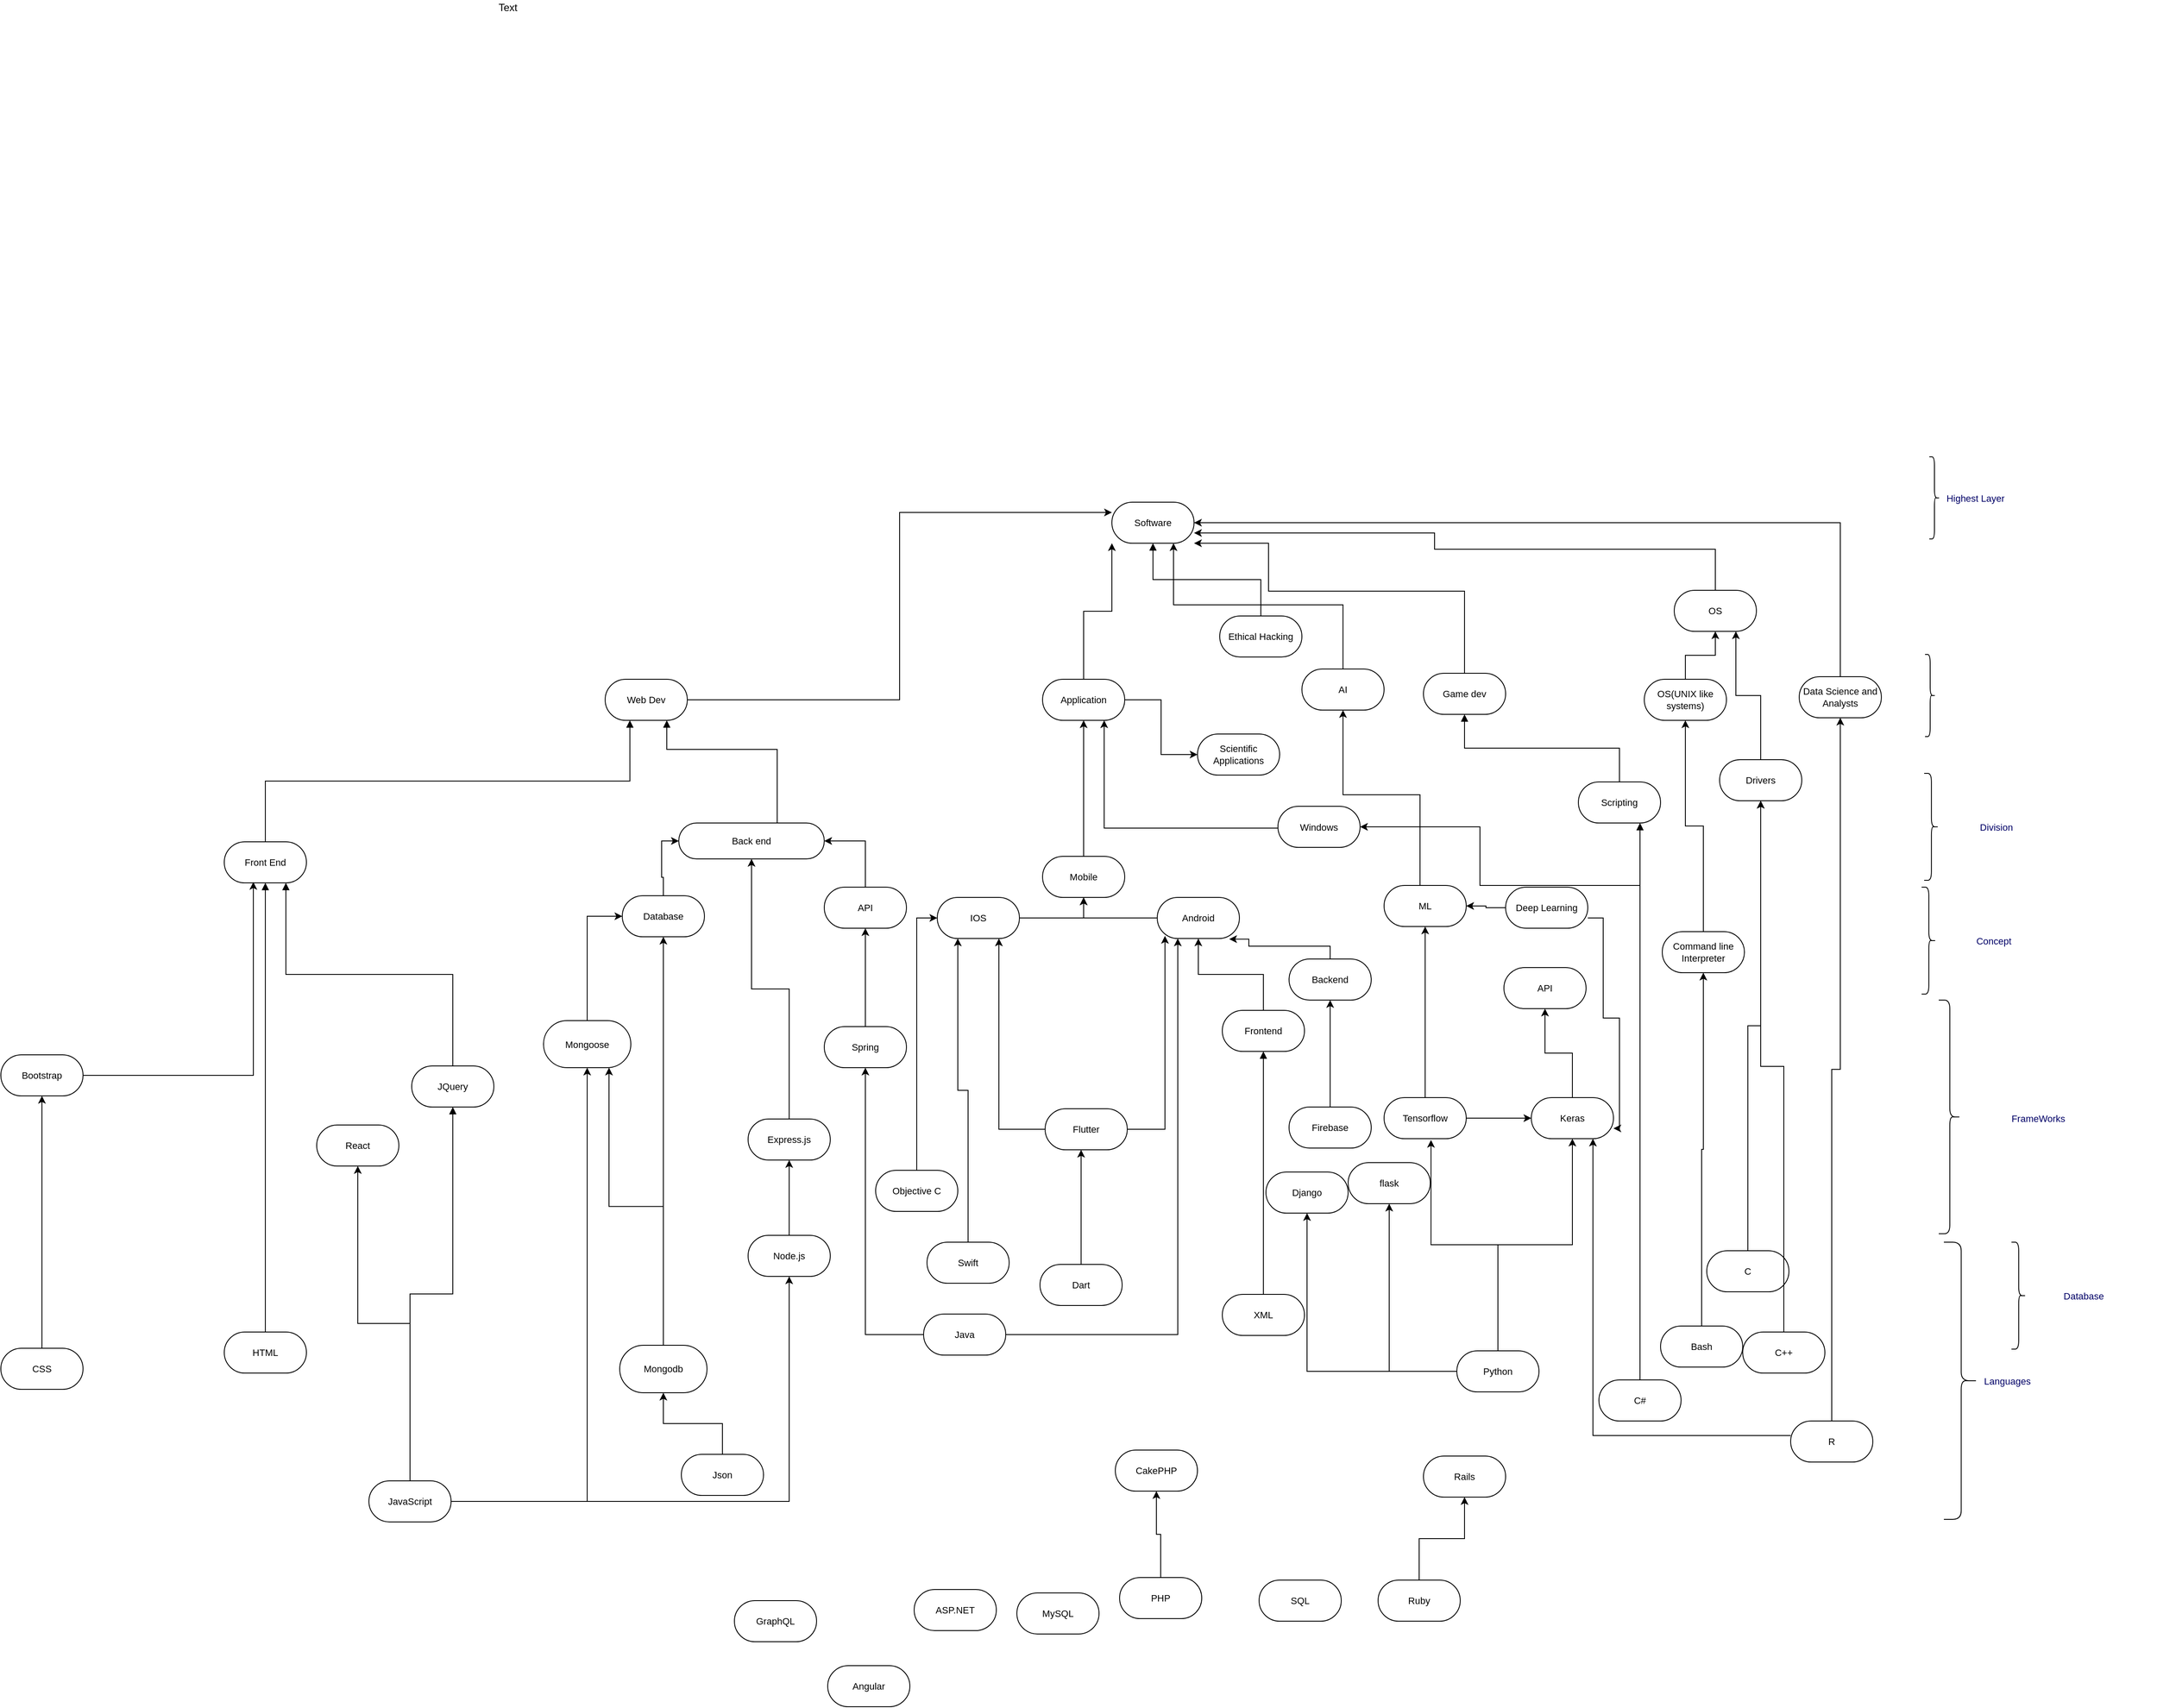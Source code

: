 <mxfile version="13.0.3" type="device"><diagram id="pAUlCY2V2whUjeafS55t" name="Page-1"><mxGraphModel dx="5240" dy="2980" grid="0" gridSize="10" guides="1" tooltips="1" connect="1" arrows="1" fold="1" page="0" pageScale="1" pageWidth="1169" pageHeight="827" math="0" shadow="0"><root><mxCell id="0"/><mxCell id="1" parent="0"/><UserObject label="Software" lucidchartObjectId="UhRVEY94wC.c" id="UGe1I49gDKQjitFiOvtG-1"><mxCell style="html=1;whiteSpace=wrap;rounded=1;arcSize=50;fontSize=11;fontColor=#000000;spacing=3;strokeOpacity=100;" parent="1" vertex="1"><mxGeometry x="-50" y="-228" width="96" height="48" as="geometry"/></mxCell></UserObject><mxCell id="ax3V9Tw7T8sKRPR4ui8O-41" style="edgeStyle=orthogonalEdgeStyle;rounded=0;orthogonalLoop=1;jettySize=auto;html=1;entryX=0.5;entryY=1;entryDx=0;entryDy=0;fontColor=#000066;" parent="1" source="UGe1I49gDKQjitFiOvtG-2" target="ax3V9Tw7T8sKRPR4ui8O-37" edge="1"><mxGeometry relative="1" as="geometry"/></mxCell><UserObject label="Mobile" lucidchartObjectId="pjRVcNEyTyrJ" id="UGe1I49gDKQjitFiOvtG-2"><mxCell style="html=1;whiteSpace=wrap;rounded=1;arcSize=50;fontSize=11;fontColor=#000000;spacing=3;strokeOpacity=100;" parent="1" vertex="1"><mxGeometry x="-131" y="186" width="96" height="48" as="geometry"/></mxCell></UserObject><UserObject label="Ethical Hacking" lucidchartObjectId="GjRV_AYitxwq" id="UGe1I49gDKQjitFiOvtG-3"><mxCell style="html=1;whiteSpace=wrap;rounded=1;arcSize=50;fontSize=11;fontColor=#000000;spacing=3;strokeOpacity=100;" parent="1" vertex="1"><mxGeometry x="76" y="-95" width="96" height="48" as="geometry"/></mxCell></UserObject><mxCell id="ax3V9Tw7T8sKRPR4ui8O-58" style="edgeStyle=orthogonalEdgeStyle;rounded=0;orthogonalLoop=1;jettySize=auto;html=1;entryX=1;entryY=1;entryDx=0;entryDy=0;fontColor=#000066;" parent="1" source="UGe1I49gDKQjitFiOvtG-4" target="UGe1I49gDKQjitFiOvtG-1" edge="1"><mxGeometry relative="1" as="geometry"><Array as="points"><mxPoint x="362" y="-124"/><mxPoint x="133" y="-124"/><mxPoint x="133" y="-180"/></Array></mxGeometry></mxCell><UserObject label="Game dev" lucidchartObjectId="KjRVrELm40YV" id="UGe1I49gDKQjitFiOvtG-4"><mxCell style="html=1;whiteSpace=wrap;rounded=1;arcSize=50;fontSize=11;fontColor=#000000;spacing=3;strokeOpacity=100;" parent="1" vertex="1"><mxGeometry x="314" y="-28" width="96" height="48" as="geometry"/></mxCell></UserObject><mxCell id="ax3V9Tw7T8sKRPR4ui8O-51" style="edgeStyle=orthogonalEdgeStyle;rounded=0;orthogonalLoop=1;jettySize=auto;html=1;entryX=1;entryY=0.5;entryDx=0;entryDy=0;fontColor=#000066;" parent="1" source="UGe1I49gDKQjitFiOvtG-5" target="UGe1I49gDKQjitFiOvtG-1" edge="1"><mxGeometry relative="1" as="geometry"><Array as="points"><mxPoint x="801" y="-204"/></Array></mxGeometry></mxCell><UserObject label="Data Science and Analysts" lucidchartObjectId="NjRV7VAWpv.F" id="UGe1I49gDKQjitFiOvtG-5"><mxCell style="html=1;whiteSpace=wrap;rounded=1;arcSize=50;fontSize=11;fontColor=#000000;spacing=3;strokeOpacity=100;" parent="1" vertex="1"><mxGeometry x="753" y="-24" width="96" height="48" as="geometry"/></mxCell></UserObject><mxCell id="ax3V9Tw7T8sKRPR4ui8O-50" style="edgeStyle=orthogonalEdgeStyle;rounded=0;orthogonalLoop=1;jettySize=auto;html=1;entryX=0;entryY=0.25;entryDx=0;entryDy=0;fontColor=#000066;" parent="1" source="UGe1I49gDKQjitFiOvtG-7" target="UGe1I49gDKQjitFiOvtG-1" edge="1"><mxGeometry relative="1" as="geometry"/></mxCell><UserObject label="Web Dev" lucidchartObjectId="ZjRVGJavr28r" id="UGe1I49gDKQjitFiOvtG-7"><mxCell style="html=1;whiteSpace=wrap;rounded=1;arcSize=50;fontSize=11;fontColor=#000000;spacing=3;strokeOpacity=100;" parent="1" vertex="1"><mxGeometry x="-642" y="-21" width="96" height="48" as="geometry"/></mxCell></UserObject><UserObject label="" lucidchartObjectId="DlRV8R~KRiv7" id="UGe1I49gDKQjitFiOvtG-10"><mxCell style="html=1;jettySize=18;fontSize=11;strokeOpacity=100;rounded=1;arcSize=0;edgeStyle=orthogonalEdgeStyle;startArrow=none;;endArrow=block;endFill=1;;exitX=0.5;exitY=-0.013;exitPerimeter=1;entryX=0.5;entryY=1.012;entryPerimeter=1;" parent="1" source="UGe1I49gDKQjitFiOvtG-3" target="UGe1I49gDKQjitFiOvtG-1" edge="1"><mxGeometry width="100" height="100" relative="1" as="geometry"><Array as="points"/></mxGeometry></mxCell></UserObject><mxCell id="UGe1I49gDKQjitFiOvtG-14" value="" style="strokeColor=none;fillColor=none;fontSize=11;spacing=3;strokeOpacity=100;html=1;" parent="1" vertex="1"><mxGeometry x="905" y="-281" width="96" height="96" as="geometry"/></mxCell><mxCell id="UGe1I49gDKQjitFiOvtG-15" value="" style="shape=curlyBracket;rounded=1;flipH=1;fontSize=11;spacing=3;strokeOpacity=100;" parent="UGe1I49gDKQjitFiOvtG-14" vertex="1"><mxGeometry width="12" height="96" as="geometry"/></mxCell><mxCell id="UGe1I49gDKQjitFiOvtG-16" value="Highest Layer" style="strokeColor=none;fillColor=none;fontSize=11;spacing=3;strokeOpacity=100;fontColor=#000066;" parent="UGe1I49gDKQjitFiOvtG-14" vertex="1"><mxGeometry x="12" width="84" height="96" as="geometry"/></mxCell><mxCell id="UGe1I49gDKQjitFiOvtG-17" value="" style="strokeColor=none;fillColor=none;fontSize=11;spacing=3;strokeOpacity=100;html=1;fontColor=#000066;" parent="1" vertex="1"><mxGeometry x="900" y="-50" width="144" height="96" as="geometry"/></mxCell><mxCell id="UGe1I49gDKQjitFiOvtG-18" value="" style="shape=curlyBracket;rounded=1;flipH=1;fontSize=11;spacing=3;strokeOpacity=100;" parent="UGe1I49gDKQjitFiOvtG-17" vertex="1"><mxGeometry width="12" height="96" as="geometry"/></mxCell><mxCell id="UGe1I49gDKQjitFiOvtG-20" value="" style="strokeColor=none;fillColor=none;fontSize=11;spacing=3;strokeOpacity=100;html=1;fontColor=#000066;" parent="1" vertex="1"><mxGeometry x="899" y="89" width="152" height="125" as="geometry"/></mxCell><mxCell id="UGe1I49gDKQjitFiOvtG-21" value="" style="shape=curlyBracket;rounded=1;flipH=1;fontSize=11;spacing=3;strokeOpacity=100;" parent="UGe1I49gDKQjitFiOvtG-20" vertex="1"><mxGeometry width="16.889" height="125" as="geometry"/></mxCell><mxCell id="UGe1I49gDKQjitFiOvtG-22" value="Division" style="strokeColor=none;fillColor=none;fontSize=11;spacing=3;strokeOpacity=100;fontColor=#000066;" parent="UGe1I49gDKQjitFiOvtG-20" vertex="1"><mxGeometry x="16.889" width="135.111" height="125" as="geometry"/></mxCell><mxCell id="UGe1I49gDKQjitFiOvtG-23" value="" style="strokeColor=none;fillColor=none;fontSize=11;spacing=3;strokeOpacity=100;html=1;fontColor=#000066;" parent="1" vertex="1"><mxGeometry x="916" y="354" width="254" height="276" as="geometry"/></mxCell><mxCell id="UGe1I49gDKQjitFiOvtG-24" value="" style="shape=curlyBracket;rounded=1;flipH=1;fontSize=11;spacing=3;strokeOpacity=100;" parent="UGe1I49gDKQjitFiOvtG-23" vertex="1"><mxGeometry width="25.875" height="273.125" as="geometry"/></mxCell><mxCell id="UGe1I49gDKQjitFiOvtG-25" value="FrameWorks" style="strokeColor=none;fillColor=none;fontSize=11;spacing=3;strokeOpacity=100;fontColor=#000066;" parent="UGe1I49gDKQjitFiOvtG-23" vertex="1"><mxGeometry x="25.875" width="181.125" height="276" as="geometry"/></mxCell><mxCell id="UGe1I49gDKQjitFiOvtG-26" value="" style="strokeColor=none;fillColor=none;fontSize=11;spacing=3;strokeOpacity=100;html=1;fontColor=#FF6666;" parent="1" vertex="1"><mxGeometry x="922" y="637" width="108" height="324" as="geometry"/></mxCell><mxCell id="UGe1I49gDKQjitFiOvtG-27" value="" style="shape=curlyBracket;rounded=1;flipH=1;fontSize=11;spacing=3;strokeOpacity=100;" parent="UGe1I49gDKQjitFiOvtG-26" vertex="1"><mxGeometry width="40.5" height="324" as="geometry"/></mxCell><mxCell id="UGe1I49gDKQjitFiOvtG-28" value="Languages" style="strokeColor=none;fillColor=none;fontSize=11;spacing=3;strokeOpacity=100;fontColor=#000066;" parent="UGe1I49gDKQjitFiOvtG-26" vertex="1"><mxGeometry x="40.5" width="67.5" height="324" as="geometry"/></mxCell><mxCell id="ax3V9Tw7T8sKRPR4ui8O-27" style="edgeStyle=orthogonalEdgeStyle;rounded=0;orthogonalLoop=1;jettySize=auto;html=1;fontColor=#000066;" parent="1" source="UGe1I49gDKQjitFiOvtG-29" target="UGe1I49gDKQjitFiOvtG-60" edge="1"><mxGeometry relative="1" as="geometry"/></mxCell><mxCell id="ax3V9Tw7T8sKRPR4ui8O-28" style="edgeStyle=orthogonalEdgeStyle;rounded=0;orthogonalLoop=1;jettySize=auto;html=1;entryX=0.571;entryY=1.031;entryDx=0;entryDy=0;entryPerimeter=0;fontColor=#000066;" parent="1" source="UGe1I49gDKQjitFiOvtG-29" target="UGe1I49gDKQjitFiOvtG-59" edge="1"><mxGeometry relative="1" as="geometry"/></mxCell><mxCell id="SxkXoHnN2bvnYv3SDeNO-10" style="edgeStyle=orthogonalEdgeStyle;rounded=0;orthogonalLoop=1;jettySize=auto;html=1;entryX=0.5;entryY=1;entryDx=0;entryDy=0;" parent="1" source="UGe1I49gDKQjitFiOvtG-29" target="SxkXoHnN2bvnYv3SDeNO-7" edge="1"><mxGeometry relative="1" as="geometry"/></mxCell><mxCell id="SxkXoHnN2bvnYv3SDeNO-11" style="edgeStyle=orthogonalEdgeStyle;rounded=0;orthogonalLoop=1;jettySize=auto;html=1;entryX=0.5;entryY=1;entryDx=0;entryDy=0;" parent="1" source="UGe1I49gDKQjitFiOvtG-29" target="SxkXoHnN2bvnYv3SDeNO-8" edge="1"><mxGeometry relative="1" as="geometry"/></mxCell><UserObject label="Python" lucidchartObjectId="LrRVu1by1_w6" id="UGe1I49gDKQjitFiOvtG-29"><mxCell style="html=1;whiteSpace=wrap;rounded=1;arcSize=50;fontSize=11;fontColor=#000000;spacing=3;strokeOpacity=100;" parent="1" vertex="1"><mxGeometry x="353" y="764" width="96" height="48" as="geometry"/></mxCell></UserObject><mxCell id="ax3V9Tw7T8sKRPR4ui8O-11" style="edgeStyle=orthogonalEdgeStyle;rounded=0;orthogonalLoop=1;jettySize=auto;html=1;fontColor=#000066;" parent="1" source="UGe1I49gDKQjitFiOvtG-30" target="UGe1I49gDKQjitFiOvtG-56" edge="1"><mxGeometry relative="1" as="geometry"/></mxCell><mxCell id="ax3V9Tw7T8sKRPR4ui8O-18" style="edgeStyle=orthogonalEdgeStyle;rounded=0;orthogonalLoop=1;jettySize=auto;html=1;entryX=0.25;entryY=1;entryDx=0;entryDy=0;fontColor=#000066;" parent="1" source="UGe1I49gDKQjitFiOvtG-30" target="UGe1I49gDKQjitFiOvtG-67" edge="1"><mxGeometry relative="1" as="geometry"/></mxCell><UserObject label="Java" lucidchartObjectId="SrRVt4RhESOe" id="UGe1I49gDKQjitFiOvtG-30"><mxCell style="html=1;whiteSpace=wrap;rounded=1;arcSize=50;fontSize=11;fontColor=#000000;spacing=3;strokeOpacity=100;" parent="1" vertex="1"><mxGeometry x="-270" y="721" width="96" height="48" as="geometry"/></mxCell></UserObject><mxCell id="n5i7beiX2bVmnDVIwXsG-6" style="edgeStyle=orthogonalEdgeStyle;rounded=0;orthogonalLoop=1;jettySize=auto;html=1;" parent="1" source="UGe1I49gDKQjitFiOvtG-31" target="n5i7beiX2bVmnDVIwXsG-4" edge="1"><mxGeometry relative="1" as="geometry"/></mxCell><UserObject label="C" lucidchartObjectId="WrRVQ1YLPoxk" id="UGe1I49gDKQjitFiOvtG-31"><mxCell style="html=1;whiteSpace=wrap;rounded=1;arcSize=50;fontSize=11;fontColor=#000000;spacing=3;strokeOpacity=100;" parent="1" vertex="1"><mxGeometry x="645" y="647" width="96" height="48" as="geometry"/></mxCell></UserObject><mxCell id="n5i7beiX2bVmnDVIwXsG-7" style="edgeStyle=orthogonalEdgeStyle;rounded=0;orthogonalLoop=1;jettySize=auto;html=1;" parent="1" source="UGe1I49gDKQjitFiOvtG-32" target="n5i7beiX2bVmnDVIwXsG-4" edge="1"><mxGeometry relative="1" as="geometry"><mxPoint x="750.941" y="309.647" as="targetPoint"/></mxGeometry></mxCell><UserObject label="C++" lucidchartObjectId="0rRVny2cv8cx" id="UGe1I49gDKQjitFiOvtG-32"><mxCell style="html=1;whiteSpace=wrap;rounded=1;arcSize=50;fontSize=11;fontColor=#000000;spacing=3;strokeOpacity=100;" parent="1" vertex="1"><mxGeometry x="687" y="742" width="96" height="48" as="geometry"/></mxCell></UserObject><UserObject label="HTML" lucidchartObjectId="osRVKZzMshuz" id="UGe1I49gDKQjitFiOvtG-33"><mxCell style="html=1;whiteSpace=wrap;rounded=1;arcSize=50;fontSize=11;fontColor=#000000;spacing=3;strokeOpacity=100;" parent="1" vertex="1"><mxGeometry x="-1087" y="742" width="96" height="48" as="geometry"/></mxCell></UserObject><mxCell id="ax3V9Tw7T8sKRPR4ui8O-10" style="edgeStyle=orthogonalEdgeStyle;rounded=0;orthogonalLoop=1;jettySize=auto;html=1;entryX=0.5;entryY=1;entryDx=0;entryDy=0;fontColor=#000066;" parent="1" source="UGe1I49gDKQjitFiOvtG-34" target="UGe1I49gDKQjitFiOvtG-45" edge="1"><mxGeometry relative="1" as="geometry"/></mxCell><UserObject label="CSS" lucidchartObjectId="tsRVXiKIGTV-" id="UGe1I49gDKQjitFiOvtG-34"><mxCell style="html=1;whiteSpace=wrap;rounded=1;arcSize=50;fontSize=11;fontColor=#000000;spacing=3;strokeOpacity=100;" parent="1" vertex="1"><mxGeometry x="-1348" y="761" width="96" height="48" as="geometry"/></mxCell></UserObject><mxCell id="SxkXoHnN2bvnYv3SDeNO-17" style="edgeStyle=orthogonalEdgeStyle;rounded=0;orthogonalLoop=1;jettySize=auto;html=1;" parent="1" source="UGe1I49gDKQjitFiOvtG-35" target="SxkXoHnN2bvnYv3SDeNO-1" edge="1"><mxGeometry relative="1" as="geometry"/></mxCell><mxCell id="sP0e5EZ3fhWFo-RtDpId-5" style="edgeStyle=orthogonalEdgeStyle;rounded=0;orthogonalLoop=1;jettySize=auto;html=1;entryX=0.5;entryY=1;entryDx=0;entryDy=0;" parent="1" source="UGe1I49gDKQjitFiOvtG-35" target="sP0e5EZ3fhWFo-RtDpId-1" edge="1"><mxGeometry relative="1" as="geometry"/></mxCell><mxCell id="l2u1_L0pBMYKFEJhPlwZ-15" style="edgeStyle=orthogonalEdgeStyle;rounded=0;orthogonalLoop=1;jettySize=auto;html=1;" edge="1" parent="1" source="UGe1I49gDKQjitFiOvtG-35" target="l2u1_L0pBMYKFEJhPlwZ-8"><mxGeometry relative="1" as="geometry"/></mxCell><UserObject label="JavaScript" lucidchartObjectId="xsRVkPCvJlu2" id="UGe1I49gDKQjitFiOvtG-35"><mxCell style="html=1;whiteSpace=wrap;rounded=1;arcSize=50;fontSize=11;fontColor=#000000;spacing=3;strokeOpacity=100;" parent="1" vertex="1"><mxGeometry x="-918" y="916" width="96" height="48" as="geometry"/></mxCell></UserObject><mxCell id="n5i7beiX2bVmnDVIwXsG-9" style="edgeStyle=orthogonalEdgeStyle;rounded=0;orthogonalLoop=1;jettySize=auto;html=1;entryX=1;entryY=0.5;entryDx=0;entryDy=0;" parent="1" source="UGe1I49gDKQjitFiOvtG-36" target="ax3V9Tw7T8sKRPR4ui8O-43" edge="1"><mxGeometry relative="1" as="geometry"><Array as="points"><mxPoint x="567" y="220"/><mxPoint x="380" y="220"/><mxPoint x="380" y="152"/></Array></mxGeometry></mxCell><UserObject label="C#" lucidchartObjectId="EsRV4uVWa~Bk" id="UGe1I49gDKQjitFiOvtG-36"><mxCell style="html=1;whiteSpace=wrap;rounded=1;arcSize=50;fontSize=11;fontColor=#000000;spacing=3;strokeOpacity=100;" parent="1" vertex="1"><mxGeometry x="519" y="798" width="96" height="48" as="geometry"/></mxCell></UserObject><UserObject label="Front End" lucidchartObjectId="CvRVPEBj-4TO" id="UGe1I49gDKQjitFiOvtG-37"><mxCell style="html=1;whiteSpace=wrap;rounded=1;arcSize=50;fontSize=11;fontColor=#000000;spacing=3;strokeOpacity=100;" parent="1" vertex="1"><mxGeometry x="-1087" y="169" width="96" height="48" as="geometry"/></mxCell></UserObject><UserObject label="Back end" lucidchartObjectId="FvRVL3mJi9d5" id="UGe1I49gDKQjitFiOvtG-38"><mxCell style="html=1;whiteSpace=wrap;rounded=1;arcSize=50;fontSize=11;fontColor=#000000;spacing=3;strokeOpacity=100;" parent="1" vertex="1"><mxGeometry x="-556" y="147" width="170" height="42" as="geometry"/></mxCell></UserObject><UserObject label="Scripting" lucidchartObjectId="KvRVUe08IR1d" id="UGe1I49gDKQjitFiOvtG-40"><mxCell style="html=1;whiteSpace=wrap;rounded=1;arcSize=50;fontSize=11;fontColor=#000000;spacing=3;strokeOpacity=100;" parent="1" vertex="1"><mxGeometry x="495" y="99" width="96" height="48" as="geometry"/></mxCell></UserObject><UserObject label="" lucidchartObjectId="_wRVU_sAQ~52" id="UGe1I49gDKQjitFiOvtG-41"><mxCell style="html=1;jettySize=18;fontSize=11;strokeOpacity=100;rounded=1;arcSize=0;edgeStyle=orthogonalEdgeStyle;startArrow=none;;endArrow=block;endFill=1;;exitX=0.5;exitY=-0.013;exitPerimeter=1;entryX=0.75;entryY=1;entryDx=0;entryDy=0;" parent="1" source="UGe1I49gDKQjitFiOvtG-36" target="UGe1I49gDKQjitFiOvtG-40" edge="1"><mxGeometry width="100" height="100" relative="1" as="geometry"><Array as="points"/></mxGeometry></mxCell></UserObject><UserObject label="" lucidchartObjectId="~wRVJvpWnLx2" id="UGe1I49gDKQjitFiOvtG-42"><mxCell style="html=1;jettySize=18;fontSize=11;strokeOpacity=100;rounded=1;arcSize=0;edgeStyle=orthogonalEdgeStyle;startArrow=none;;endArrow=block;endFill=1;;exitX=0.5;exitY=-0.013;exitPerimeter=1;entryX=0.5;entryY=1.012;entryPerimeter=1;" parent="1" source="UGe1I49gDKQjitFiOvtG-40" target="UGe1I49gDKQjitFiOvtG-4" edge="1"><mxGeometry width="100" height="100" relative="1" as="geometry"><Array as="points"/></mxGeometry></mxCell></UserObject><UserObject label="" lucidchartObjectId="HxRVVt2jnfct" id="UGe1I49gDKQjitFiOvtG-43"><mxCell style="html=1;jettySize=18;fontSize=11;strokeOpacity=100;rounded=1;arcSize=0;edgeStyle=orthogonalEdgeStyle;startArrow=none;;endArrow=block;endFill=1;;exitX=0.5;exitY=-0.013;exitPerimeter=1;entryX=0.75;entryY=1;entryDx=0;entryDy=0;" parent="1" source="UGe1I49gDKQjitFiOvtG-38" target="UGe1I49gDKQjitFiOvtG-7" edge="1"><mxGeometry width="100" height="100" relative="1" as="geometry"><Array as="points"><mxPoint x="-441" y="61"/><mxPoint x="-570" y="61"/></Array><mxPoint x="-571" y="169" as="targetPoint"/></mxGeometry></mxCell></UserObject><UserObject label="" lucidchartObjectId="6yRVpe3c7vWe" id="UGe1I49gDKQjitFiOvtG-44"><mxCell style="html=1;jettySize=18;fontSize=11;strokeOpacity=100;rounded=1;arcSize=0;edgeStyle=orthogonalEdgeStyle;startArrow=none;;endArrow=block;endFill=1;;exitX=0.5;exitY=-0.013;exitPerimeter=1;entryX=0.296;entryY=1.012;entryPerimeter=1;" parent="1" source="UGe1I49gDKQjitFiOvtG-37" target="UGe1I49gDKQjitFiOvtG-7" edge="1"><mxGeometry width="100" height="100" relative="1" as="geometry"><Array as="points"/></mxGeometry></mxCell></UserObject><mxCell id="ax3V9Tw7T8sKRPR4ui8O-8" style="edgeStyle=orthogonalEdgeStyle;rounded=0;orthogonalLoop=1;jettySize=auto;html=1;entryX=0.354;entryY=0.979;entryDx=0;entryDy=0;entryPerimeter=0;" parent="1" source="UGe1I49gDKQjitFiOvtG-45" target="UGe1I49gDKQjitFiOvtG-37" edge="1"><mxGeometry relative="1" as="geometry"/></mxCell><UserObject label="Bootstrap" lucidchartObjectId="RzRVEq71QoTO" id="UGe1I49gDKQjitFiOvtG-45"><mxCell style="html=1;whiteSpace=wrap;rounded=1;arcSize=50;fontSize=11;fontColor=#000000;spacing=3;strokeOpacity=100;" parent="1" vertex="1"><mxGeometry x="-1348" y="418" width="96" height="48" as="geometry"/></mxCell></UserObject><UserObject label="" lucidchartObjectId="wARVZTQVNdLe" id="UGe1I49gDKQjitFiOvtG-48"><mxCell style="html=1;jettySize=18;fontSize=11;strokeOpacity=100;rounded=1;arcSize=0;edgeStyle=orthogonalEdgeStyle;startArrow=none;;endArrow=block;endFill=1;;exitX=0.5;exitY=-0.013;exitPerimeter=1;entryX=0.5;entryY=1.012;entryPerimeter=1;" parent="1" source="UGe1I49gDKQjitFiOvtG-33" target="UGe1I49gDKQjitFiOvtG-37" edge="1"><mxGeometry width="100" height="100" relative="1" as="geometry"><Array as="points"/></mxGeometry></mxCell></UserObject><UserObject label="JQuery" lucidchartObjectId="AARVE.5V7kzd" id="UGe1I49gDKQjitFiOvtG-49"><mxCell style="html=1;whiteSpace=wrap;rounded=1;arcSize=50;fontSize=11;fontColor=#000000;spacing=3;strokeOpacity=100;" parent="1" vertex="1"><mxGeometry x="-868" y="431" width="96" height="48" as="geometry"/></mxCell></UserObject><UserObject label="" lucidchartObjectId="3ARVlcwnW92P" id="UGe1I49gDKQjitFiOvtG-50"><mxCell style="html=1;jettySize=18;fontSize=11;strokeOpacity=100;rounded=1;arcSize=0;edgeStyle=orthogonalEdgeStyle;startArrow=none;;endArrow=block;endFill=1;;exitX=0.5;exitY=-0.013;exitPerimeter=1;entryX=0.5;entryY=1.012;entryPerimeter=1;" parent="1" source="UGe1I49gDKQjitFiOvtG-35" target="UGe1I49gDKQjitFiOvtG-49" edge="1"><mxGeometry width="100" height="100" relative="1" as="geometry"><Array as="points"/></mxGeometry></mxCell></UserObject><UserObject label="" lucidchartObjectId="7ARVHm4MIova" id="UGe1I49gDKQjitFiOvtG-51"><mxCell style="html=1;jettySize=18;fontSize=11;strokeOpacity=100;rounded=1;arcSize=0;edgeStyle=orthogonalEdgeStyle;startArrow=none;;endArrow=block;endFill=1;;exitX=0.5;exitY=-0.013;exitPerimeter=1;entryX=0.75;entryY=1;entryDx=0;entryDy=0;" parent="1" source="UGe1I49gDKQjitFiOvtG-49" target="UGe1I49gDKQjitFiOvtG-37" edge="1"><mxGeometry width="100" height="100" relative="1" as="geometry"><Array as="points"/></mxGeometry></mxCell></UserObject><mxCell id="ax3V9Tw7T8sKRPR4ui8O-13" style="edgeStyle=orthogonalEdgeStyle;rounded=0;orthogonalLoop=1;jettySize=auto;html=1;entryX=0.5;entryY=1;entryDx=0;entryDy=0;fontColor=#000066;" parent="1" source="UGe1I49gDKQjitFiOvtG-52" target="UGe1I49gDKQjitFiOvtG-67" edge="1"><mxGeometry relative="1" as="geometry"/></mxCell><UserObject label="Frontend" lucidchartObjectId="0CRVfHwm7.aE" id="UGe1I49gDKQjitFiOvtG-52"><mxCell style="html=1;whiteSpace=wrap;rounded=1;arcSize=50;fontSize=11;fontColor=#000000;spacing=3;strokeOpacity=100;" parent="1" vertex="1"><mxGeometry x="79" y="366" width="96" height="48" as="geometry"/></mxCell></UserObject><UserObject label="XML" lucidchartObjectId="dDRVjU3QX.xJ" id="UGe1I49gDKQjitFiOvtG-53"><mxCell style="html=1;whiteSpace=wrap;rounded=1;arcSize=50;fontSize=11;fontColor=#000000;spacing=3;strokeOpacity=100;" parent="1" vertex="1"><mxGeometry x="79" y="698" width="96" height="48" as="geometry"/></mxCell></UserObject><UserObject label="" lucidchartObjectId="pDRV4u0NGiCE" id="UGe1I49gDKQjitFiOvtG-54"><mxCell style="html=1;jettySize=18;fontSize=11;strokeOpacity=100;rounded=1;arcSize=0;edgeStyle=orthogonalEdgeStyle;startArrow=none;;endArrow=block;endFill=1;;exitX=0.5;exitY=-0.013;exitPerimeter=1;entryX=0.5;entryY=1.012;entryPerimeter=1;" parent="1" source="UGe1I49gDKQjitFiOvtG-53" target="UGe1I49gDKQjitFiOvtG-52" edge="1"><mxGeometry width="100" height="100" relative="1" as="geometry"><Array as="points"/></mxGeometry></mxCell></UserObject><mxCell id="l2u1_L0pBMYKFEJhPlwZ-5" style="edgeStyle=orthogonalEdgeStyle;rounded=0;orthogonalLoop=1;jettySize=auto;html=1;entryX=1;entryY=0.5;entryDx=0;entryDy=0;" edge="1" parent="1" source="UGe1I49gDKQjitFiOvtG-55" target="UGe1I49gDKQjitFiOvtG-38"><mxGeometry relative="1" as="geometry"/></mxCell><UserObject label="API" lucidchartObjectId="EFRVKLrU_i0V" id="UGe1I49gDKQjitFiOvtG-55"><mxCell style="html=1;whiteSpace=wrap;rounded=1;arcSize=50;fontSize=11;fontColor=#000000;spacing=3;strokeOpacity=100;" parent="1" vertex="1"><mxGeometry x="-386" y="222" width="96" height="48" as="geometry"/></mxCell></UserObject><mxCell id="SxkXoHnN2bvnYv3SDeNO-12" style="edgeStyle=orthogonalEdgeStyle;rounded=0;orthogonalLoop=1;jettySize=auto;html=1;" parent="1" source="UGe1I49gDKQjitFiOvtG-56" target="UGe1I49gDKQjitFiOvtG-55" edge="1"><mxGeometry relative="1" as="geometry"/></mxCell><UserObject label="Spring" lucidchartObjectId="9FRVDzx-To8Q" id="UGe1I49gDKQjitFiOvtG-56"><mxCell style="html=1;whiteSpace=wrap;rounded=1;arcSize=50;fontSize=11;fontColor=#000000;spacing=3;strokeOpacity=100;" parent="1" vertex="1"><mxGeometry x="-386" y="385" width="96" height="48" as="geometry"/></mxCell></UserObject><mxCell id="ax3V9Tw7T8sKRPR4ui8O-68" style="edgeStyle=orthogonalEdgeStyle;rounded=0;orthogonalLoop=1;jettySize=auto;html=1;entryX=0.5;entryY=1;entryDx=0;entryDy=0;fontColor=#000066;" parent="1" source="UGe1I49gDKQjitFiOvtG-59" target="ax3V9Tw7T8sKRPR4ui8O-66" edge="1"><mxGeometry relative="1" as="geometry"/></mxCell><mxCell id="ax3V9Tw7T8sKRPR4ui8O-71" style="edgeStyle=orthogonalEdgeStyle;rounded=0;orthogonalLoop=1;jettySize=auto;html=1;entryX=0;entryY=0.5;entryDx=0;entryDy=0;fontColor=#000066;" parent="1" source="UGe1I49gDKQjitFiOvtG-59" target="UGe1I49gDKQjitFiOvtG-60" edge="1"><mxGeometry relative="1" as="geometry"/></mxCell><UserObject label="Tensorflow" lucidchartObjectId="EGRVkFs3Sa1o" id="UGe1I49gDKQjitFiOvtG-59"><mxCell style="html=1;whiteSpace=wrap;rounded=1;arcSize=50;fontSize=11;fontColor=#000000;spacing=3;strokeOpacity=100;" parent="1" vertex="1"><mxGeometry x="268" y="468" width="96" height="48" as="geometry"/></mxCell></UserObject><mxCell id="UGe1I49gDKQjitFiOvtG-80" style="edgeStyle=orthogonalEdgeStyle;rounded=0;orthogonalLoop=1;jettySize=auto;html=1;entryX=0.5;entryY=1;entryDx=0;entryDy=0;fontSize=11;" parent="1" source="UGe1I49gDKQjitFiOvtG-60" target="UGe1I49gDKQjitFiOvtG-71" edge="1"><mxGeometry relative="1" as="geometry"/></mxCell><UserObject label="Keras" lucidchartObjectId="LGRV1geOY0IV" id="UGe1I49gDKQjitFiOvtG-60"><mxCell style="html=1;whiteSpace=wrap;rounded=1;arcSize=50;fontSize=11;fontColor=#000000;spacing=3;strokeOpacity=100;" parent="1" vertex="1"><mxGeometry x="440" y="468" width="96" height="48" as="geometry"/></mxCell></UserObject><UserObject label="SQL" lucidchartObjectId="YHRV3UERDMyT" id="UGe1I49gDKQjitFiOvtG-63"><mxCell style="html=1;whiteSpace=wrap;rounded=1;arcSize=50;fontSize=11;fontColor=#000000;spacing=3;strokeOpacity=100;" parent="1" vertex="1"><mxGeometry x="122" y="1032" width="96" height="48" as="geometry"/></mxCell></UserObject><mxCell id="l2u1_L0pBMYKFEJhPlwZ-18" style="edgeStyle=orthogonalEdgeStyle;rounded=0;orthogonalLoop=1;jettySize=auto;html=1;entryX=0.5;entryY=1;entryDx=0;entryDy=0;" edge="1" parent="1" source="UGe1I49gDKQjitFiOvtG-64" target="UGe1I49gDKQjitFiOvtG-78"><mxGeometry relative="1" as="geometry"/></mxCell><UserObject label="Json" lucidchartObjectId="~HRVZojRj3IH" id="UGe1I49gDKQjitFiOvtG-64"><mxCell style="html=1;whiteSpace=wrap;rounded=1;arcSize=50;fontSize=11;fontColor=#000000;spacing=3;strokeOpacity=100;" parent="1" vertex="1"><mxGeometry x="-553" y="885" width="96" height="48" as="geometry"/></mxCell></UserObject><mxCell id="xJOz8X0CYu76TAWET8pN-1" style="edgeStyle=orthogonalEdgeStyle;rounded=0;orthogonalLoop=1;jettySize=auto;html=1;entryX=0.25;entryY=1;entryDx=0;entryDy=0;" parent="1" source="UGe1I49gDKQjitFiOvtG-65" target="UGe1I49gDKQjitFiOvtG-66" edge="1"><mxGeometry relative="1" as="geometry"/></mxCell><UserObject label="Swift" lucidchartObjectId="OKRVndcnN0Zj" id="UGe1I49gDKQjitFiOvtG-65"><mxCell style="html=1;whiteSpace=wrap;rounded=1;arcSize=50;fontSize=11;fontColor=#000000;spacing=3;strokeOpacity=100;" parent="1" vertex="1"><mxGeometry x="-266" y="637" width="96" height="48" as="geometry"/></mxCell></UserObject><mxCell id="UGe1I49gDKQjitFiOvtG-81" style="edgeStyle=orthogonalEdgeStyle;rounded=0;orthogonalLoop=1;jettySize=auto;html=1;entryX=0.5;entryY=1;entryDx=0;entryDy=0;fontSize=11;" parent="1" source="UGe1I49gDKQjitFiOvtG-66" target="UGe1I49gDKQjitFiOvtG-2" edge="1"><mxGeometry relative="1" as="geometry"/></mxCell><UserObject label="IOS" lucidchartObjectId="_KRVO~7VPd27" id="UGe1I49gDKQjitFiOvtG-66"><mxCell style="html=1;whiteSpace=wrap;rounded=1;arcSize=50;fontSize=11;fontColor=#000000;spacing=3;strokeOpacity=100;" parent="1" vertex="1"><mxGeometry x="-254" y="234" width="96" height="48" as="geometry"/></mxCell></UserObject><mxCell id="ax3V9Tw7T8sKRPR4ui8O-60" style="edgeStyle=orthogonalEdgeStyle;rounded=0;orthogonalLoop=1;jettySize=auto;html=1;entryX=0.5;entryY=1;entryDx=0;entryDy=0;fontColor=#000066;" parent="1" source="UGe1I49gDKQjitFiOvtG-67" target="UGe1I49gDKQjitFiOvtG-2" edge="1"><mxGeometry relative="1" as="geometry"/></mxCell><UserObject label="Android" lucidchartObjectId="aLRVRKlVe8ML" id="UGe1I49gDKQjitFiOvtG-67"><mxCell style="html=1;whiteSpace=wrap;rounded=1;arcSize=50;fontSize=11;fontColor=#000000;spacing=3;strokeOpacity=100;" parent="1" vertex="1"><mxGeometry x="3" y="234" width="96" height="48" as="geometry"/></mxCell></UserObject><mxCell id="ax3V9Tw7T8sKRPR4ui8O-20" style="edgeStyle=orthogonalEdgeStyle;rounded=0;orthogonalLoop=1;jettySize=auto;html=1;entryX=0.438;entryY=1;entryDx=0;entryDy=0;entryPerimeter=0;fontColor=#000066;" parent="1" source="UGe1I49gDKQjitFiOvtG-68" target="ax3V9Tw7T8sKRPR4ui8O-19" edge="1"><mxGeometry relative="1" as="geometry"/></mxCell><UserObject label="Dart" lucidchartObjectId="4NRVMUVfaKdc" id="UGe1I49gDKQjitFiOvtG-68"><mxCell style="html=1;whiteSpace=wrap;rounded=1;arcSize=50;fontSize=11;fontColor=#000000;spacing=3;strokeOpacity=100;" parent="1" vertex="1"><mxGeometry x="-134" y="663" width="96" height="48" as="geometry"/></mxCell></UserObject><mxCell id="ax3V9Tw7T8sKRPR4ui8O-75" style="edgeStyle=orthogonalEdgeStyle;rounded=0;orthogonalLoop=1;jettySize=auto;html=1;entryX=0.75;entryY=1;entryDx=0;entryDy=0;fontColor=#000066;" parent="1" source="UGe1I49gDKQjitFiOvtG-69" target="UGe1I49gDKQjitFiOvtG-1" edge="1"><mxGeometry relative="1" as="geometry"><Array as="points"><mxPoint x="220" y="-108"/><mxPoint x="22" y="-108"/></Array></mxGeometry></mxCell><UserObject label="AI" lucidchartObjectId="RzRVEq71QoTO" id="UGe1I49gDKQjitFiOvtG-69"><mxCell style="html=1;whiteSpace=wrap;rounded=1;arcSize=50;fontSize=11;fontColor=#000000;spacing=3;strokeOpacity=100;" parent="1" vertex="1"><mxGeometry x="172" y="-33" width="96" height="48" as="geometry"/></mxCell></UserObject><mxCell id="UGe1I49gDKQjitFiOvtG-71" value="API" style="html=1;whiteSpace=wrap;rounded=1;arcSize=50;fontSize=11;fontColor=#000000;spacing=3;strokeOpacity=100;" parent="1" vertex="1"><mxGeometry x="408" y="316" width="96" height="48" as="geometry"/></mxCell><mxCell id="ax3V9Tw7T8sKRPR4ui8O-70" style="edgeStyle=orthogonalEdgeStyle;rounded=0;orthogonalLoop=1;jettySize=auto;html=1;entryX=1;entryY=0.75;entryDx=0;entryDy=0;fontColor=#000066;" parent="1" source="UGe1I49gDKQjitFiOvtG-77" target="UGe1I49gDKQjitFiOvtG-60" edge="1"><mxGeometry relative="1" as="geometry"><Array as="points"><mxPoint x="524" y="258"/><mxPoint x="524" y="375"/><mxPoint x="543" y="375"/><mxPoint x="543" y="504"/></Array></mxGeometry></mxCell><mxCell id="ax3V9Tw7T8sKRPR4ui8O-73" style="edgeStyle=orthogonalEdgeStyle;rounded=0;orthogonalLoop=1;jettySize=auto;html=1;entryX=1;entryY=0.5;entryDx=0;entryDy=0;fontColor=#000066;" parent="1" source="UGe1I49gDKQjitFiOvtG-77" target="ax3V9Tw7T8sKRPR4ui8O-66" edge="1"><mxGeometry relative="1" as="geometry"/></mxCell><mxCell id="UGe1I49gDKQjitFiOvtG-77" value="Deep Learning" style="html=1;whiteSpace=wrap;rounded=1;arcSize=50;fontSize=11;fontColor=#000000;spacing=3;strokeOpacity=100;" parent="1" vertex="1"><mxGeometry x="410" y="222" width="96" height="48" as="geometry"/></mxCell><mxCell id="ax3V9Tw7T8sKRPR4ui8O-38" style="edgeStyle=orthogonalEdgeStyle;rounded=0;orthogonalLoop=1;jettySize=auto;html=1;entryX=0.5;entryY=1;entryDx=0;entryDy=0;fontColor=#000066;" parent="1" source="UGe1I49gDKQjitFiOvtG-79" target="ax3V9Tw7T8sKRPR4ui8O-23" edge="1"><mxGeometry relative="1" as="geometry"/></mxCell><mxCell id="UGe1I49gDKQjitFiOvtG-79" value="Firebase" style="html=1;whiteSpace=wrap;rounded=1;arcSize=50;fontSize=11;fontColor=#000000;spacing=3;strokeOpacity=100;" parent="1" vertex="1"><mxGeometry x="157" y="479" width="96" height="48" as="geometry"/></mxCell><mxCell id="SxkXoHnN2bvnYv3SDeNO-6" style="edgeStyle=orthogonalEdgeStyle;rounded=0;orthogonalLoop=1;jettySize=auto;html=1;" parent="1" source="UGe1I49gDKQjitFiOvtG-83" target="SxkXoHnN2bvnYv3SDeNO-2" edge="1"><mxGeometry relative="1" as="geometry"/></mxCell><mxCell id="UGe1I49gDKQjitFiOvtG-83" value="PHP" style="html=1;whiteSpace=wrap;rounded=1;arcSize=50;fontSize=11;fontColor=#000000;spacing=3;strokeOpacity=100;" parent="1" vertex="1"><mxGeometry x="-41" y="1029" width="96" height="48" as="geometry"/></mxCell><mxCell id="SxkXoHnN2bvnYv3SDeNO-5" style="edgeStyle=orthogonalEdgeStyle;rounded=0;orthogonalLoop=1;jettySize=auto;html=1;entryX=0.5;entryY=1;entryDx=0;entryDy=0;" parent="1" source="UGe1I49gDKQjitFiOvtG-86" target="SxkXoHnN2bvnYv3SDeNO-3" edge="1"><mxGeometry relative="1" as="geometry"/></mxCell><mxCell id="UGe1I49gDKQjitFiOvtG-86" value="Ruby" style="html=1;whiteSpace=wrap;rounded=1;arcSize=50;fontSize=11;fontColor=#000000;spacing=3;strokeOpacity=100;" parent="1" vertex="1"><mxGeometry x="261" y="1032" width="96" height="48" as="geometry"/></mxCell><mxCell id="ax3V9Tw7T8sKRPR4ui8O-56" style="edgeStyle=orthogonalEdgeStyle;rounded=0;orthogonalLoop=1;jettySize=auto;html=1;entryX=0.5;entryY=1;entryDx=0;entryDy=0;fontColor=#000066;" parent="1" source="UGe1I49gDKQjitFiOvtG-87" target="ax3V9Tw7T8sKRPR4ui8O-55" edge="1"><mxGeometry relative="1" as="geometry"/></mxCell><mxCell id="UGe1I49gDKQjitFiOvtG-87" value="Bash" style="html=1;whiteSpace=wrap;rounded=1;arcSize=50;fontSize=11;fontColor=#000000;spacing=3;strokeOpacity=100;" parent="1" vertex="1"><mxGeometry x="591" y="735" width="96" height="48" as="geometry"/></mxCell><mxCell id="ax3V9Tw7T8sKRPR4ui8O-49" style="edgeStyle=orthogonalEdgeStyle;rounded=0;orthogonalLoop=1;jettySize=auto;html=1;fontColor=#000066;" parent="1" source="ax3V9Tw7T8sKRPR4ui8O-1" target="UGe1I49gDKQjitFiOvtG-5" edge="1"><mxGeometry relative="1" as="geometry"><mxPoint x="791" y="222" as="targetPoint"/></mxGeometry></mxCell><mxCell id="ax3V9Tw7T8sKRPR4ui8O-72" style="edgeStyle=orthogonalEdgeStyle;rounded=0;orthogonalLoop=1;jettySize=auto;html=1;entryX=0.75;entryY=1;entryDx=0;entryDy=0;fontColor=#000066;" parent="1" source="ax3V9Tw7T8sKRPR4ui8O-1" target="UGe1I49gDKQjitFiOvtG-60" edge="1"><mxGeometry relative="1" as="geometry"><Array as="points"><mxPoint x="774" y="863"/><mxPoint x="512" y="863"/></Array></mxGeometry></mxCell><mxCell id="ax3V9Tw7T8sKRPR4ui8O-1" value="R" style="html=1;whiteSpace=wrap;rounded=1;arcSize=50;fontSize=11;fontColor=#000000;spacing=3;strokeOpacity=100;" parent="1" vertex="1"><mxGeometry x="743" y="846" width="96" height="48" as="geometry"/></mxCell><mxCell id="ax3V9Tw7T8sKRPR4ui8O-21" style="edgeStyle=orthogonalEdgeStyle;rounded=0;orthogonalLoop=1;jettySize=auto;html=1;entryX=0.75;entryY=1;entryDx=0;entryDy=0;fontColor=#000066;" parent="1" source="ax3V9Tw7T8sKRPR4ui8O-19" target="UGe1I49gDKQjitFiOvtG-66" edge="1"><mxGeometry relative="1" as="geometry"/></mxCell><mxCell id="ax3V9Tw7T8sKRPR4ui8O-22" style="edgeStyle=orthogonalEdgeStyle;rounded=0;orthogonalLoop=1;jettySize=auto;html=1;entryX=0.094;entryY=0.938;entryDx=0;entryDy=0;entryPerimeter=0;fontColor=#000066;" parent="1" source="ax3V9Tw7T8sKRPR4ui8O-19" target="UGe1I49gDKQjitFiOvtG-67" edge="1"><mxGeometry relative="1" as="geometry"/></mxCell><mxCell id="ax3V9Tw7T8sKRPR4ui8O-19" value="Flutter" style="html=1;whiteSpace=wrap;rounded=1;arcSize=50;fontSize=11;fontColor=#000000;spacing=3;strokeOpacity=100;" parent="1" vertex="1"><mxGeometry x="-128" y="481" width="96" height="48" as="geometry"/></mxCell><mxCell id="ax3V9Tw7T8sKRPR4ui8O-47" style="edgeStyle=orthogonalEdgeStyle;rounded=0;orthogonalLoop=1;jettySize=auto;html=1;entryX=0.876;entryY=1.015;entryDx=0;entryDy=0;entryPerimeter=0;fontColor=#000066;" parent="1" source="ax3V9Tw7T8sKRPR4ui8O-23" target="UGe1I49gDKQjitFiOvtG-67" edge="1"><mxGeometry relative="1" as="geometry"><Array as="points"><mxPoint x="205" y="291"/><mxPoint x="110" y="291"/></Array></mxGeometry></mxCell><mxCell id="ax3V9Tw7T8sKRPR4ui8O-23" value="Backend" style="html=1;whiteSpace=wrap;rounded=1;arcSize=50;fontSize=11;fontColor=#000000;spacing=3;strokeOpacity=100;" parent="1" vertex="1"><mxGeometry x="157" y="306" width="96" height="48" as="geometry"/></mxCell><mxCell id="ax3V9Tw7T8sKRPR4ui8O-31" value="" style="strokeColor=none;fillColor=none;fontSize=11;spacing=3;strokeOpacity=100;html=1;fontColor=#000066;" parent="1" vertex="1"><mxGeometry x="896" y="222" width="152" height="125" as="geometry"/></mxCell><mxCell id="ax3V9Tw7T8sKRPR4ui8O-32" value="" style="shape=curlyBracket;rounded=1;flipH=1;fontSize=11;spacing=3;strokeOpacity=100;" parent="ax3V9Tw7T8sKRPR4ui8O-31" vertex="1"><mxGeometry width="16.889" height="125" as="geometry"/></mxCell><mxCell id="ax3V9Tw7T8sKRPR4ui8O-33" value="Concept" style="strokeColor=none;fillColor=none;fontSize=11;spacing=3;strokeOpacity=100;fontColor=#000066;" parent="ax3V9Tw7T8sKRPR4ui8O-31" vertex="1"><mxGeometry x="16.889" width="135.111" height="125" as="geometry"/></mxCell><mxCell id="ax3V9Tw7T8sKRPR4ui8O-34" value="" style="strokeColor=none;fillColor=none;fontSize=11;spacing=3;strokeOpacity=100;html=1;fontColor=#000066;" parent="1" vertex="1"><mxGeometry x="1001" y="637" width="152" height="125" as="geometry"/></mxCell><mxCell id="ax3V9Tw7T8sKRPR4ui8O-35" value="" style="shape=curlyBracket;rounded=1;flipH=1;fontSize=11;spacing=3;strokeOpacity=100;" parent="ax3V9Tw7T8sKRPR4ui8O-34" vertex="1"><mxGeometry width="16.889" height="125" as="geometry"/></mxCell><mxCell id="ax3V9Tw7T8sKRPR4ui8O-36" value="Database" style="strokeColor=none;fillColor=none;fontSize=11;spacing=3;strokeOpacity=100;fontColor=#000066;" parent="ax3V9Tw7T8sKRPR4ui8O-34" vertex="1"><mxGeometry x="16.889" width="135.111" height="125" as="geometry"/></mxCell><mxCell id="ax3V9Tw7T8sKRPR4ui8O-52" style="edgeStyle=orthogonalEdgeStyle;rounded=0;orthogonalLoop=1;jettySize=auto;html=1;entryX=0;entryY=1;entryDx=0;entryDy=0;fontColor=#000066;" parent="1" source="ax3V9Tw7T8sKRPR4ui8O-37" target="UGe1I49gDKQjitFiOvtG-1" edge="1"><mxGeometry relative="1" as="geometry"/></mxCell><mxCell id="n5i7beiX2bVmnDVIwXsG-11" style="edgeStyle=orthogonalEdgeStyle;rounded=0;orthogonalLoop=1;jettySize=auto;html=1;entryX=0;entryY=0.5;entryDx=0;entryDy=0;" parent="1" source="ax3V9Tw7T8sKRPR4ui8O-37" target="n5i7beiX2bVmnDVIwXsG-10" edge="1"><mxGeometry relative="1" as="geometry"/></mxCell><UserObject label="Application" lucidchartObjectId="GjRV_AYitxwq" id="ax3V9Tw7T8sKRPR4ui8O-37"><mxCell style="html=1;whiteSpace=wrap;rounded=1;arcSize=50;fontSize=11;fontColor=#000000;spacing=3;strokeOpacity=100;" parent="1" vertex="1"><mxGeometry x="-131" y="-21" width="96" height="48" as="geometry"/></mxCell></UserObject><mxCell id="ax3V9Tw7T8sKRPR4ui8O-45" style="edgeStyle=orthogonalEdgeStyle;rounded=0;orthogonalLoop=1;jettySize=auto;html=1;entryX=0.75;entryY=1;entryDx=0;entryDy=0;fontColor=#000066;" parent="1" source="ax3V9Tw7T8sKRPR4ui8O-43" target="ax3V9Tw7T8sKRPR4ui8O-37" edge="1"><mxGeometry relative="1" as="geometry"><Array as="points"><mxPoint x="178" y="153"/><mxPoint x="-56" y="153"/></Array></mxGeometry></mxCell><UserObject label="Windows" lucidchartObjectId="GjRV_AYitxwq" id="ax3V9Tw7T8sKRPR4ui8O-43"><mxCell style="html=1;whiteSpace=wrap;rounded=1;arcSize=50;fontSize=11;fontColor=#000000;spacing=3;strokeOpacity=100;" parent="1" vertex="1"><mxGeometry x="144" y="127.5" width="96" height="48" as="geometry"/></mxCell></UserObject><mxCell id="n5i7beiX2bVmnDVIwXsG-2" style="edgeStyle=orthogonalEdgeStyle;rounded=0;orthogonalLoop=1;jettySize=auto;html=1;entryX=0.5;entryY=1;entryDx=0;entryDy=0;" parent="1" source="ax3V9Tw7T8sKRPR4ui8O-54" target="n5i7beiX2bVmnDVIwXsG-1" edge="1"><mxGeometry relative="1" as="geometry"/></mxCell><UserObject label="OS(UNIX like systems)" lucidchartObjectId="GjRV_AYitxwq" id="ax3V9Tw7T8sKRPR4ui8O-54"><mxCell style="html=1;whiteSpace=wrap;rounded=1;arcSize=50;fontSize=11;fontColor=#000000;spacing=3;strokeOpacity=100;" parent="1" vertex="1"><mxGeometry x="572" y="-21" width="96" height="48" as="geometry"/></mxCell></UserObject><mxCell id="ax3V9Tw7T8sKRPR4ui8O-57" style="edgeStyle=orthogonalEdgeStyle;rounded=0;orthogonalLoop=1;jettySize=auto;html=1;entryX=0.5;entryY=1;entryDx=0;entryDy=0;fontColor=#000066;" parent="1" source="ax3V9Tw7T8sKRPR4ui8O-55" target="ax3V9Tw7T8sKRPR4ui8O-54" edge="1"><mxGeometry relative="1" as="geometry"/></mxCell><UserObject label="Command line&lt;br&gt;Interpreter" lucidchartObjectId="GjRV_AYitxwq" id="ax3V9Tw7T8sKRPR4ui8O-55"><mxCell style="html=1;whiteSpace=wrap;rounded=1;arcSize=50;fontSize=11;fontColor=#000000;spacing=3;strokeOpacity=100;" parent="1" vertex="1"><mxGeometry x="593" y="274" width="96" height="48" as="geometry"/></mxCell></UserObject><mxCell id="ax3V9Tw7T8sKRPR4ui8O-69" style="edgeStyle=orthogonalEdgeStyle;rounded=0;orthogonalLoop=1;jettySize=auto;html=1;fontColor=#000066;" parent="1" source="ax3V9Tw7T8sKRPR4ui8O-66" target="UGe1I49gDKQjitFiOvtG-69" edge="1"><mxGeometry relative="1" as="geometry"><Array as="points"><mxPoint x="310" y="114"/><mxPoint x="220" y="114"/></Array></mxGeometry></mxCell><mxCell id="ax3V9Tw7T8sKRPR4ui8O-66" value="ML" style="html=1;whiteSpace=wrap;rounded=1;arcSize=50;fontSize=11;fontColor=#000000;spacing=3;strokeOpacity=100;" parent="1" vertex="1"><mxGeometry x="268" y="220" width="96" height="48" as="geometry"/></mxCell><mxCell id="xJOz8X0CYu76TAWET8pN-3" style="edgeStyle=orthogonalEdgeStyle;rounded=0;orthogonalLoop=1;jettySize=auto;html=1;entryX=0;entryY=0.5;entryDx=0;entryDy=0;" parent="1" source="xJOz8X0CYu76TAWET8pN-2" target="UGe1I49gDKQjitFiOvtG-66" edge="1"><mxGeometry relative="1" as="geometry"><Array as="points"><mxPoint x="-278" y="258"/></Array></mxGeometry></mxCell><UserObject label="Objective C" lucidchartObjectId="YHRV3UERDMyT" id="xJOz8X0CYu76TAWET8pN-2"><mxCell style="html=1;whiteSpace=wrap;rounded=1;arcSize=50;fontSize=11;fontColor=#000000;spacing=3;strokeOpacity=100;" parent="1" vertex="1"><mxGeometry x="-326" y="553" width="96" height="48" as="geometry"/></mxCell></UserObject><mxCell id="SxkXoHnN2bvnYv3SDeNO-14" style="edgeStyle=orthogonalEdgeStyle;rounded=0;orthogonalLoop=1;jettySize=auto;html=1;" parent="1" source="SxkXoHnN2bvnYv3SDeNO-1" target="SxkXoHnN2bvnYv3SDeNO-13" edge="1"><mxGeometry relative="1" as="geometry"/></mxCell><mxCell id="SxkXoHnN2bvnYv3SDeNO-1" value="Node.js" style="html=1;whiteSpace=wrap;rounded=1;arcSize=50;fontSize=11;fontColor=#000000;spacing=3;strokeOpacity=100;" parent="1" vertex="1"><mxGeometry x="-475" y="629" width="96" height="48" as="geometry"/></mxCell><mxCell id="SxkXoHnN2bvnYv3SDeNO-2" value="CakePHP" style="html=1;whiteSpace=wrap;rounded=1;arcSize=50;fontSize=11;fontColor=#000000;spacing=3;strokeOpacity=100;" parent="1" vertex="1"><mxGeometry x="-46" y="880" width="96" height="48" as="geometry"/></mxCell><mxCell id="SxkXoHnN2bvnYv3SDeNO-3" value="Rails" style="html=1;whiteSpace=wrap;rounded=1;arcSize=50;fontSize=11;fontColor=#000000;spacing=3;strokeOpacity=100;" parent="1" vertex="1"><mxGeometry x="314" y="887" width="96" height="48" as="geometry"/></mxCell><mxCell id="SxkXoHnN2bvnYv3SDeNO-7" value="Django" style="html=1;whiteSpace=wrap;rounded=1;arcSize=50;fontSize=11;fontColor=#000000;spacing=3;strokeOpacity=100;" parent="1" vertex="1"><mxGeometry x="130" y="555" width="96" height="48" as="geometry"/></mxCell><mxCell id="SxkXoHnN2bvnYv3SDeNO-8" value="flask" style="html=1;whiteSpace=wrap;rounded=1;arcSize=50;fontSize=11;fontColor=#000000;spacing=3;strokeOpacity=100;" parent="1" vertex="1"><mxGeometry x="226" y="544" width="96" height="48" as="geometry"/></mxCell><mxCell id="l2u1_L0pBMYKFEJhPlwZ-4" style="edgeStyle=orthogonalEdgeStyle;rounded=0;orthogonalLoop=1;jettySize=auto;html=1;entryX=0.5;entryY=1;entryDx=0;entryDy=0;" edge="1" parent="1" source="SxkXoHnN2bvnYv3SDeNO-13" target="UGe1I49gDKQjitFiOvtG-38"><mxGeometry relative="1" as="geometry"/></mxCell><mxCell id="SxkXoHnN2bvnYv3SDeNO-13" value="Express.js" style="html=1;whiteSpace=wrap;rounded=1;arcSize=50;fontSize=11;fontColor=#000000;spacing=3;strokeOpacity=100;" parent="1" vertex="1"><mxGeometry x="-475" y="493" width="96" height="48" as="geometry"/></mxCell><mxCell id="SxkXoHnN2bvnYv3SDeNO-16" value="ASP.NET" style="html=1;whiteSpace=wrap;rounded=1;arcSize=50;fontSize=11;fontColor=#000000;spacing=3;strokeOpacity=100;" parent="1" vertex="1"><mxGeometry x="-281" y="1043" width="96" height="48" as="geometry"/></mxCell><mxCell id="sP0e5EZ3fhWFo-RtDpId-1" value="React" style="html=1;whiteSpace=wrap;rounded=1;arcSize=50;fontSize=11;fontColor=#000000;spacing=3;strokeOpacity=100;" parent="1" vertex="1"><mxGeometry x="-979" y="500" width="96" height="48" as="geometry"/></mxCell><mxCell id="sP0e5EZ3fhWFo-RtDpId-2" value="Angular" style="html=1;whiteSpace=wrap;rounded=1;arcSize=50;fontSize=11;fontColor=#000000;spacing=3;strokeOpacity=100;" parent="1" vertex="1"><mxGeometry x="-382" y="1132" width="96" height="48" as="geometry"/></mxCell><mxCell id="sP0e5EZ3fhWFo-RtDpId-3" value="GraphQL" style="html=1;whiteSpace=wrap;rounded=1;arcSize=50;fontSize=11;fontColor=#000000;spacing=3;strokeOpacity=100;" parent="1" vertex="1"><mxGeometry x="-491" y="1056" width="96" height="48" as="geometry"/></mxCell><mxCell id="n5i7beiX2bVmnDVIwXsG-3" style="edgeStyle=orthogonalEdgeStyle;rounded=0;orthogonalLoop=1;jettySize=auto;html=1;entryX=1;entryY=0.75;entryDx=0;entryDy=0;" parent="1" source="n5i7beiX2bVmnDVIwXsG-1" target="UGe1I49gDKQjitFiOvtG-1" edge="1"><mxGeometry relative="1" as="geometry"><Array as="points"><mxPoint x="655" y="-173"/><mxPoint x="327" y="-173"/><mxPoint x="327" y="-192"/></Array></mxGeometry></mxCell><UserObject label="OS" lucidchartObjectId="GjRV_AYitxwq" id="n5i7beiX2bVmnDVIwXsG-1"><mxCell style="html=1;whiteSpace=wrap;rounded=1;arcSize=50;fontSize=11;fontColor=#000000;spacing=3;strokeOpacity=100;" parent="1" vertex="1"><mxGeometry x="607" y="-125" width="96" height="48" as="geometry"/></mxCell></UserObject><mxCell id="n5i7beiX2bVmnDVIwXsG-5" style="edgeStyle=orthogonalEdgeStyle;rounded=0;orthogonalLoop=1;jettySize=auto;html=1;entryX=0.75;entryY=1;entryDx=0;entryDy=0;" parent="1" source="n5i7beiX2bVmnDVIwXsG-4" target="n5i7beiX2bVmnDVIwXsG-1" edge="1"><mxGeometry relative="1" as="geometry"/></mxCell><UserObject label="Drivers" lucidchartObjectId="GjRV_AYitxwq" id="n5i7beiX2bVmnDVIwXsG-4"><mxCell style="html=1;whiteSpace=wrap;rounded=1;arcSize=50;fontSize=11;fontColor=#000000;spacing=3;strokeOpacity=100;" parent="1" vertex="1"><mxGeometry x="660" y="73" width="96" height="48" as="geometry"/></mxCell></UserObject><UserObject label="Scientific Applications" lucidchartObjectId="GjRV_AYitxwq" id="n5i7beiX2bVmnDVIwXsG-10"><mxCell style="html=1;whiteSpace=wrap;rounded=1;arcSize=50;fontSize=11;fontColor=#000000;spacing=3;strokeOpacity=100;" parent="1" vertex="1"><mxGeometry x="50" y="43" width="96" height="48" as="geometry"/></mxCell></UserObject><mxCell id="xXFmDBhM10Q-PCcoFcmv-1" value="Text" style="text;html=1;align=center;verticalAlign=middle;resizable=0;points=[];autosize=1;" parent="1" vertex="1"><mxGeometry x="-772" y="-815" width="32" height="18" as="geometry"/></mxCell><UserObject label="MySQL" lucidchartObjectId="WrRVQ1YLPoxk" id="l2u1_L0pBMYKFEJhPlwZ-1"><mxCell style="html=1;whiteSpace=wrap;rounded=1;arcSize=50;fontSize=11;fontColor=#000000;spacing=3;strokeOpacity=100;" vertex="1" parent="1"><mxGeometry x="-161" y="1047" width="96" height="48" as="geometry"/></mxCell></UserObject><mxCell id="l2u1_L0pBMYKFEJhPlwZ-13" style="edgeStyle=orthogonalEdgeStyle;rounded=0;orthogonalLoop=1;jettySize=auto;html=1;entryX=0.5;entryY=1;entryDx=0;entryDy=0;" edge="1" parent="1" source="UGe1I49gDKQjitFiOvtG-78" target="l2u1_L0pBMYKFEJhPlwZ-6"><mxGeometry relative="1" as="geometry"/></mxCell><mxCell id="l2u1_L0pBMYKFEJhPlwZ-16" style="edgeStyle=orthogonalEdgeStyle;rounded=0;orthogonalLoop=1;jettySize=auto;html=1;entryX=0.75;entryY=1;entryDx=0;entryDy=0;" edge="1" parent="1" source="UGe1I49gDKQjitFiOvtG-78" target="l2u1_L0pBMYKFEJhPlwZ-8"><mxGeometry relative="1" as="geometry"/></mxCell><mxCell id="UGe1I49gDKQjitFiOvtG-78" value="Mongodb" style="html=1;whiteSpace=wrap;rounded=1;arcSize=50;fontSize=11;fontColor=#000000;spacing=3;strokeOpacity=100;" parent="1" vertex="1"><mxGeometry x="-625" y="757.5" width="102" height="55.5" as="geometry"/></mxCell><mxCell id="l2u1_L0pBMYKFEJhPlwZ-7" style="edgeStyle=orthogonalEdgeStyle;rounded=0;orthogonalLoop=1;jettySize=auto;html=1;entryX=0;entryY=0.5;entryDx=0;entryDy=0;" edge="1" parent="1" source="l2u1_L0pBMYKFEJhPlwZ-6" target="UGe1I49gDKQjitFiOvtG-38"><mxGeometry relative="1" as="geometry"/></mxCell><UserObject label="Database" lucidchartObjectId="EFRVKLrU_i0V" id="l2u1_L0pBMYKFEJhPlwZ-6"><mxCell style="html=1;whiteSpace=wrap;rounded=1;arcSize=50;fontSize=11;fontColor=#000000;spacing=3;strokeOpacity=100;" vertex="1" parent="1"><mxGeometry x="-622" y="232" width="96" height="48" as="geometry"/></mxCell></UserObject><mxCell id="l2u1_L0pBMYKFEJhPlwZ-17" style="edgeStyle=orthogonalEdgeStyle;rounded=0;orthogonalLoop=1;jettySize=auto;html=1;entryX=0;entryY=0.5;entryDx=0;entryDy=0;" edge="1" parent="1" source="l2u1_L0pBMYKFEJhPlwZ-8" target="l2u1_L0pBMYKFEJhPlwZ-6"><mxGeometry relative="1" as="geometry"/></mxCell><mxCell id="l2u1_L0pBMYKFEJhPlwZ-8" value="Mongoose" style="html=1;whiteSpace=wrap;rounded=1;arcSize=50;fontSize=11;fontColor=#000000;spacing=3;strokeOpacity=100;" vertex="1" parent="1"><mxGeometry x="-714" y="378" width="102" height="55" as="geometry"/></mxCell></root></mxGraphModel></diagram></mxfile>
